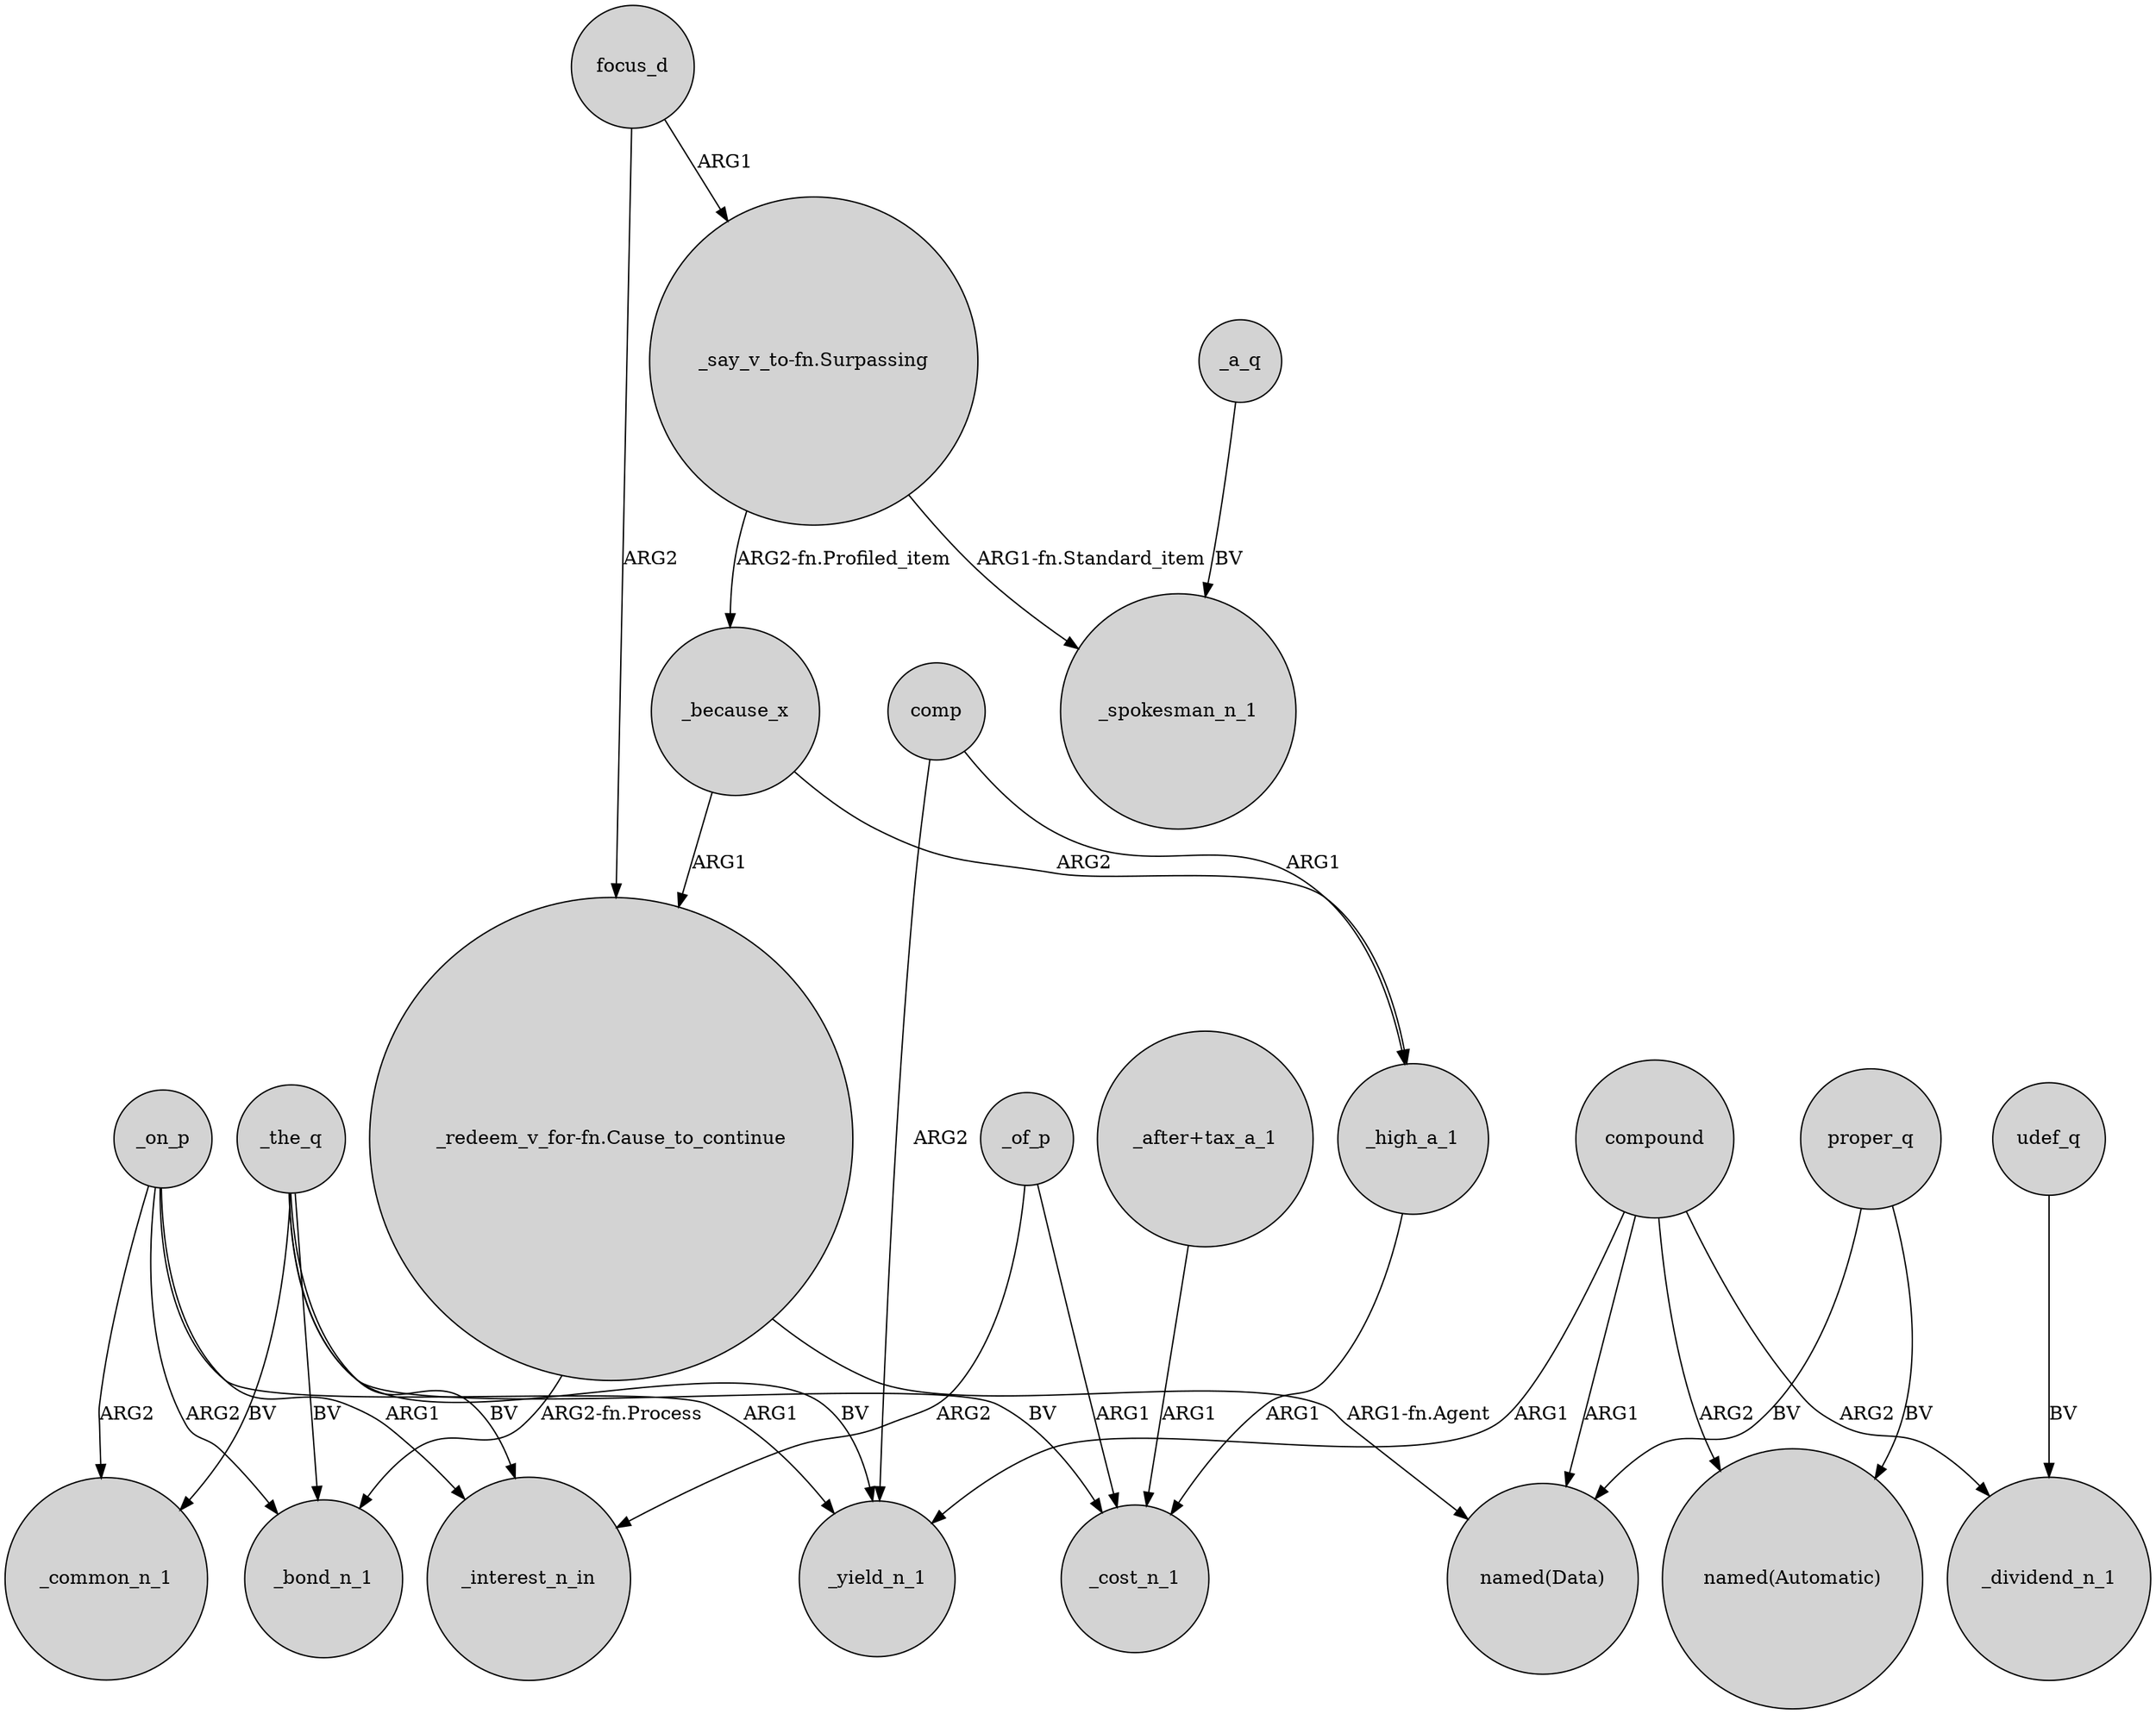 digraph {
	node [shape=circle style=filled]
	"_redeem_v_for-fn.Cause_to_continue" -> _bond_n_1 [label="ARG2-fn.Process"]
	udef_q -> _dividend_n_1 [label=BV]
	"_after+tax_a_1" -> _cost_n_1 [label=ARG1]
	_on_p -> _common_n_1 [label=ARG2]
	focus_d -> "_redeem_v_for-fn.Cause_to_continue" [label=ARG2]
	_on_p -> _bond_n_1 [label=ARG2]
	compound -> "named(Automatic)" [label=ARG2]
	compound -> _yield_n_1 [label=ARG1]
	_of_p -> _cost_n_1 [label=ARG1]
	_the_q -> _cost_n_1 [label=BV]
	_on_p -> _interest_n_in [label=ARG1]
	_because_x -> "_redeem_v_for-fn.Cause_to_continue" [label=ARG1]
	proper_q -> "named(Data)" [label=BV]
	_the_q -> _common_n_1 [label=BV]
	_of_p -> _interest_n_in [label=ARG2]
	compound -> "named(Data)" [label=ARG1]
	comp -> _yield_n_1 [label=ARG2]
	_on_p -> _yield_n_1 [label=ARG1]
	_high_a_1 -> _cost_n_1 [label=ARG1]
	_the_q -> _yield_n_1 [label=BV]
	"_redeem_v_for-fn.Cause_to_continue" -> "named(Data)" [label="ARG1-fn.Agent"]
	_the_q -> _interest_n_in [label=BV]
	comp -> _high_a_1 [label=ARG1]
	"_say_v_to-fn.Surpassing" -> _because_x [label="ARG2-fn.Profiled_item"]
	_because_x -> _high_a_1 [label=ARG2]
	focus_d -> "_say_v_to-fn.Surpassing" [label=ARG1]
	_the_q -> _bond_n_1 [label=BV]
	_a_q -> _spokesman_n_1 [label=BV]
	"_say_v_to-fn.Surpassing" -> _spokesman_n_1 [label="ARG1-fn.Standard_item"]
	compound -> _dividend_n_1 [label=ARG2]
	proper_q -> "named(Automatic)" [label=BV]
}
